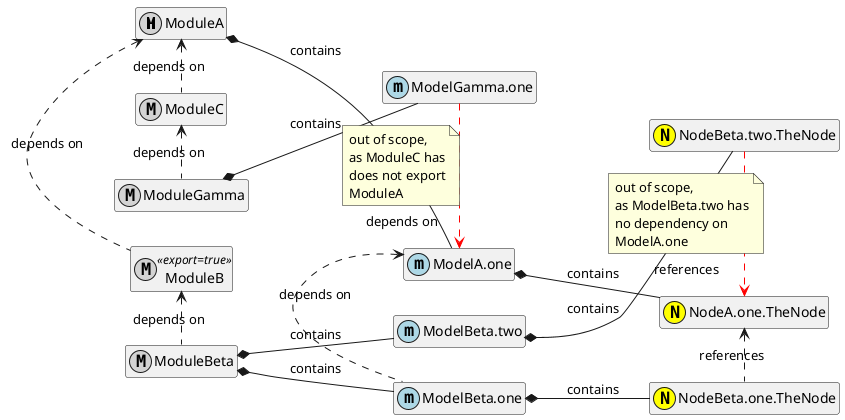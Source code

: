 @startuml
left to right direction

class ModuleA <<M,lightgray>>
class "ModelA.one" as ModelA1 <<m,lightblue>>
class "NodeA.one.TheNode" as NodeA1 <<N,yellow>>

class ModuleB <<(M,lightgray) export=true>>
class ModuleC <<M,lightgray>>

class ModuleBeta <<M,lightgray>>
class "ModelBeta.one" as ModelBeta1 <<m,lightblue>>
class "NodeBeta.one.TheNode" as NodeBeta1 <<N,yellow>>
class "ModelBeta.two" as ModelBeta2 <<m,lightblue>>
class "NodeBeta.two.TheNode" as NodeBeta2 <<N,yellow>>

class ModuleGamma <<M,lightgray>>
class "ModelGamma.one" as ModelGamma1 <<m,lightblue>>

ModuleA *-- ModelA1:contains
ModelA1 *-- NodeA1:contains

ModuleB .left.> ModuleA: depends on
ModuleC .left.> ModuleA: depends on

ModuleBeta .left.> ModuleB: depends on
ModuleBeta *-- ModelBeta1: contains
ModelBeta1 .left.> ModelA1: depends on
ModelBeta1 *-- NodeBeta1: contains
NodeBeta1 .left.> NodeA1: references
ModuleBeta *-- ModelBeta2: contains
ModelBeta2 *-- NodeBeta2: contains
NodeBeta2 .[#red]right.> NodeA1: references
note top on link
out of scope,
as ModelBeta.two has
no dependency on
ModelA.one
end note

ModuleGamma .left.> ModuleC: depends on
ModuleGamma *-- ModelGamma1: contains
ModelGamma1 .[#red]right.> ModelA1: depends on
note top on link
out of scope,
as ModuleC has
does not export
ModuleA
end note

hide empty members
@enduml